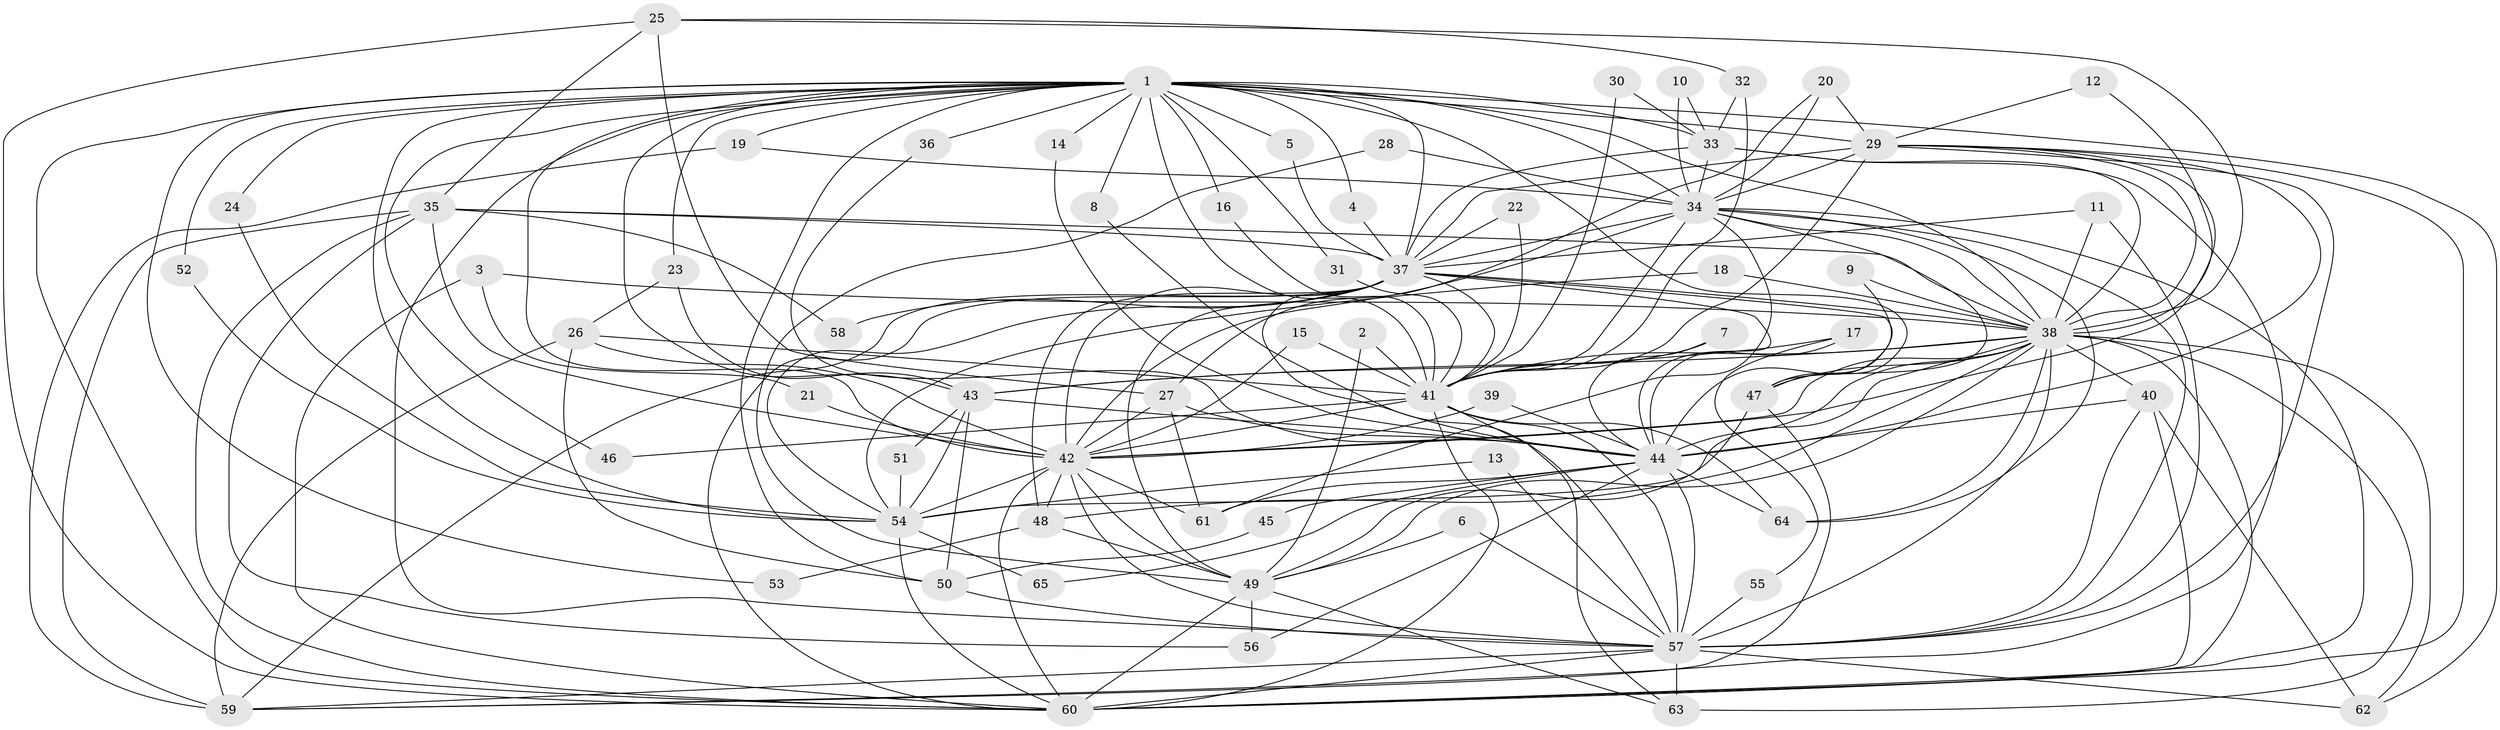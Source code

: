 // original degree distribution, {18: 0.007751937984496124, 24: 0.015503875968992248, 13: 0.007751937984496124, 16: 0.015503875968992248, 25: 0.007751937984496124, 32: 0.007751937984496124, 22: 0.007751937984496124, 21: 0.007751937984496124, 19: 0.007751937984496124, 4: 0.10077519379844961, 9: 0.015503875968992248, 2: 0.5503875968992248, 5: 0.023255813953488372, 3: 0.1937984496124031, 8: 0.015503875968992248, 7: 0.007751937984496124, 11: 0.007751937984496124}
// Generated by graph-tools (version 1.1) at 2025/25/03/09/25 03:25:46]
// undirected, 65 vertices, 190 edges
graph export_dot {
graph [start="1"]
  node [color=gray90,style=filled];
  1;
  2;
  3;
  4;
  5;
  6;
  7;
  8;
  9;
  10;
  11;
  12;
  13;
  14;
  15;
  16;
  17;
  18;
  19;
  20;
  21;
  22;
  23;
  24;
  25;
  26;
  27;
  28;
  29;
  30;
  31;
  32;
  33;
  34;
  35;
  36;
  37;
  38;
  39;
  40;
  41;
  42;
  43;
  44;
  45;
  46;
  47;
  48;
  49;
  50;
  51;
  52;
  53;
  54;
  55;
  56;
  57;
  58;
  59;
  60;
  61;
  62;
  63;
  64;
  65;
  1 -- 4 [weight=1.0];
  1 -- 5 [weight=1.0];
  1 -- 8 [weight=1.0];
  1 -- 14 [weight=1.0];
  1 -- 16 [weight=1.0];
  1 -- 19 [weight=1.0];
  1 -- 23 [weight=1.0];
  1 -- 24 [weight=1.0];
  1 -- 29 [weight=3.0];
  1 -- 31 [weight=1.0];
  1 -- 33 [weight=1.0];
  1 -- 34 [weight=2.0];
  1 -- 36 [weight=1.0];
  1 -- 37 [weight=2.0];
  1 -- 38 [weight=3.0];
  1 -- 41 [weight=3.0];
  1 -- 42 [weight=3.0];
  1 -- 43 [weight=1.0];
  1 -- 46 [weight=1.0];
  1 -- 47 [weight=1.0];
  1 -- 50 [weight=1.0];
  1 -- 52 [weight=1.0];
  1 -- 53 [weight=1.0];
  1 -- 54 [weight=1.0];
  1 -- 57 [weight=2.0];
  1 -- 60 [weight=3.0];
  1 -- 62 [weight=1.0];
  2 -- 41 [weight=1.0];
  2 -- 49 [weight=1.0];
  3 -- 21 [weight=1.0];
  3 -- 38 [weight=1.0];
  3 -- 60 [weight=1.0];
  4 -- 37 [weight=1.0];
  5 -- 37 [weight=1.0];
  6 -- 49 [weight=1.0];
  6 -- 57 [weight=1.0];
  7 -- 41 [weight=1.0];
  7 -- 44 [weight=1.0];
  8 -- 44 [weight=1.0];
  9 -- 38 [weight=1.0];
  9 -- 44 [weight=1.0];
  10 -- 33 [weight=1.0];
  10 -- 34 [weight=1.0];
  11 -- 37 [weight=1.0];
  11 -- 38 [weight=1.0];
  11 -- 57 [weight=1.0];
  12 -- 29 [weight=1.0];
  12 -- 38 [weight=1.0];
  13 -- 54 [weight=1.0];
  13 -- 57 [weight=1.0];
  14 -- 44 [weight=1.0];
  15 -- 41 [weight=1.0];
  15 -- 42 [weight=1.0];
  16 -- 41 [weight=1.0];
  17 -- 43 [weight=1.0];
  17 -- 44 [weight=1.0];
  17 -- 55 [weight=1.0];
  18 -- 38 [weight=1.0];
  18 -- 54 [weight=1.0];
  19 -- 34 [weight=1.0];
  19 -- 59 [weight=1.0];
  20 -- 27 [weight=1.0];
  20 -- 29 [weight=1.0];
  20 -- 34 [weight=1.0];
  21 -- 42 [weight=2.0];
  22 -- 37 [weight=1.0];
  22 -- 41 [weight=1.0];
  23 -- 26 [weight=1.0];
  23 -- 43 [weight=1.0];
  24 -- 54 [weight=1.0];
  25 -- 27 [weight=1.0];
  25 -- 32 [weight=1.0];
  25 -- 35 [weight=1.0];
  25 -- 38 [weight=1.0];
  25 -- 60 [weight=1.0];
  26 -- 41 [weight=1.0];
  26 -- 42 [weight=1.0];
  26 -- 50 [weight=1.0];
  26 -- 59 [weight=1.0];
  27 -- 42 [weight=1.0];
  27 -- 44 [weight=1.0];
  27 -- 61 [weight=1.0];
  28 -- 34 [weight=1.0];
  28 -- 49 [weight=1.0];
  29 -- 34 [weight=1.0];
  29 -- 37 [weight=1.0];
  29 -- 38 [weight=1.0];
  29 -- 41 [weight=1.0];
  29 -- 42 [weight=1.0];
  29 -- 44 [weight=1.0];
  29 -- 57 [weight=1.0];
  29 -- 60 [weight=1.0];
  30 -- 33 [weight=2.0];
  30 -- 41 [weight=1.0];
  31 -- 41 [weight=1.0];
  32 -- 33 [weight=1.0];
  32 -- 41 [weight=1.0];
  33 -- 34 [weight=1.0];
  33 -- 37 [weight=1.0];
  33 -- 38 [weight=1.0];
  33 -- 59 [weight=1.0];
  34 -- 37 [weight=1.0];
  34 -- 38 [weight=1.0];
  34 -- 41 [weight=1.0];
  34 -- 42 [weight=1.0];
  34 -- 47 [weight=1.0];
  34 -- 57 [weight=2.0];
  34 -- 60 [weight=2.0];
  34 -- 61 [weight=1.0];
  34 -- 64 [weight=1.0];
  35 -- 37 [weight=1.0];
  35 -- 38 [weight=2.0];
  35 -- 42 [weight=1.0];
  35 -- 56 [weight=1.0];
  35 -- 58 [weight=1.0];
  35 -- 59 [weight=1.0];
  35 -- 60 [weight=1.0];
  36 -- 44 [weight=1.0];
  37 -- 38 [weight=2.0];
  37 -- 41 [weight=1.0];
  37 -- 42 [weight=1.0];
  37 -- 44 [weight=1.0];
  37 -- 47 [weight=1.0];
  37 -- 48 [weight=1.0];
  37 -- 49 [weight=1.0];
  37 -- 54 [weight=1.0];
  37 -- 57 [weight=2.0];
  37 -- 58 [weight=1.0];
  37 -- 59 [weight=1.0];
  37 -- 60 [weight=1.0];
  38 -- 40 [weight=1.0];
  38 -- 41 [weight=1.0];
  38 -- 42 [weight=1.0];
  38 -- 43 [weight=2.0];
  38 -- 44 [weight=1.0];
  38 -- 47 [weight=1.0];
  38 -- 48 [weight=1.0];
  38 -- 49 [weight=1.0];
  38 -- 54 [weight=1.0];
  38 -- 57 [weight=1.0];
  38 -- 60 [weight=2.0];
  38 -- 62 [weight=1.0];
  38 -- 63 [weight=2.0];
  38 -- 64 [weight=1.0];
  39 -- 42 [weight=1.0];
  39 -- 44 [weight=1.0];
  40 -- 44 [weight=1.0];
  40 -- 57 [weight=1.0];
  40 -- 60 [weight=2.0];
  40 -- 62 [weight=1.0];
  41 -- 42 [weight=2.0];
  41 -- 46 [weight=1.0];
  41 -- 57 [weight=1.0];
  41 -- 60 [weight=1.0];
  41 -- 63 [weight=1.0];
  41 -- 64 [weight=1.0];
  42 -- 48 [weight=1.0];
  42 -- 49 [weight=1.0];
  42 -- 54 [weight=1.0];
  42 -- 57 [weight=1.0];
  42 -- 60 [weight=2.0];
  42 -- 61 [weight=1.0];
  43 -- 44 [weight=1.0];
  43 -- 50 [weight=1.0];
  43 -- 51 [weight=1.0];
  43 -- 54 [weight=1.0];
  44 -- 45 [weight=1.0];
  44 -- 56 [weight=1.0];
  44 -- 57 [weight=1.0];
  44 -- 61 [weight=1.0];
  44 -- 64 [weight=1.0];
  44 -- 65 [weight=1.0];
  45 -- 50 [weight=1.0];
  47 -- 49 [weight=1.0];
  47 -- 59 [weight=1.0];
  48 -- 49 [weight=1.0];
  48 -- 53 [weight=1.0];
  49 -- 56 [weight=1.0];
  49 -- 60 [weight=1.0];
  49 -- 63 [weight=1.0];
  50 -- 57 [weight=1.0];
  51 -- 54 [weight=1.0];
  52 -- 54 [weight=1.0];
  54 -- 60 [weight=1.0];
  54 -- 65 [weight=1.0];
  55 -- 57 [weight=2.0];
  57 -- 59 [weight=1.0];
  57 -- 60 [weight=1.0];
  57 -- 62 [weight=1.0];
  57 -- 63 [weight=1.0];
}
